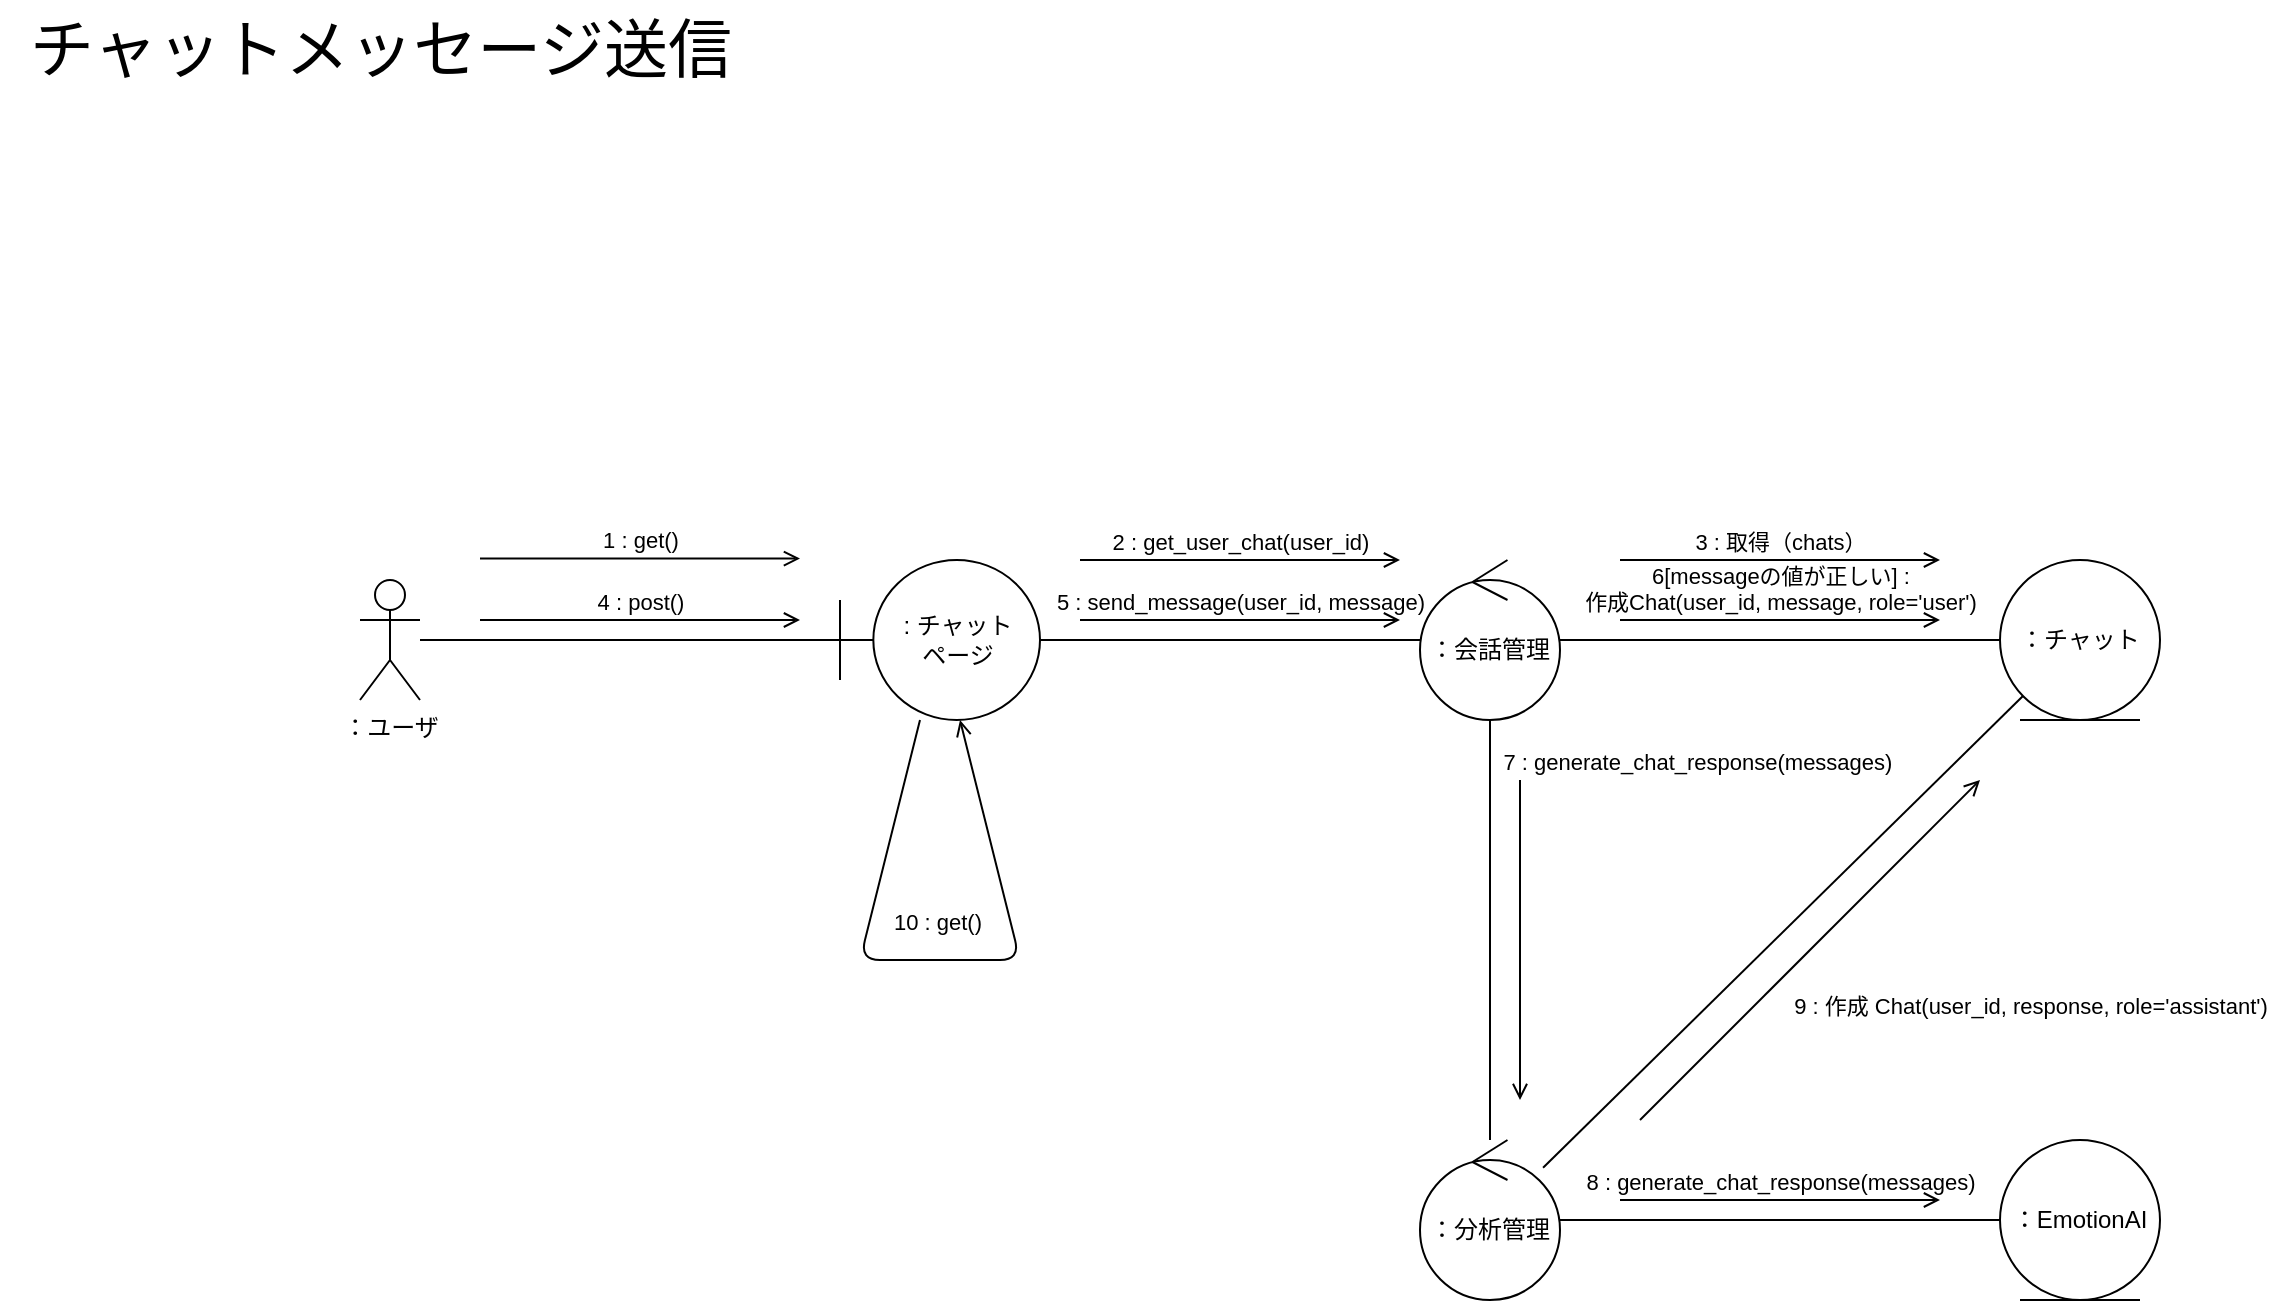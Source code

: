 <mxfile scale="5" border="10">
    <diagram id="8L9aVejFhc21wHGrLeon" name="ページ1">
        <mxGraphModel dx="1091" dy="1161" grid="1" gridSize="10" guides="1" tooltips="1" connect="1" arrows="1" fold="1" page="1" pageScale="1" pageWidth="1169" pageHeight="827" background="#ffffff" math="0" shadow="0">
            <root>
                <mxCell id="0"/>
                <mxCell id="1" parent="0"/>
                <mxCell id="49" value="：チャット" style="ellipse;shape=umlEntity;whiteSpace=wrap;html=1;" parent="1" vertex="1">
                    <mxGeometry x="1010" y="290" width="80" height="80" as="geometry"/>
                </mxCell>
                <mxCell id="73" style="edgeStyle=none;html=1;entryX=0;entryY=0.5;entryDx=0;entryDy=0;endArrow=none;endFill=0;" parent="1" source="53" target="49" edge="1">
                    <mxGeometry relative="1" as="geometry"/>
                </mxCell>
                <mxCell id="88" style="edgeStyle=none;html=1;endArrow=none;endFill=0;" edge="1" parent="1" source="53" target="86">
                    <mxGeometry relative="1" as="geometry"/>
                </mxCell>
                <mxCell id="53" value="：会話管理" style="ellipse;shape=umlControl;whiteSpace=wrap;html=1;" parent="1" vertex="1">
                    <mxGeometry x="720" y="290" width="70" height="80" as="geometry"/>
                </mxCell>
                <mxCell id="72" style="edgeStyle=none;html=1;endArrow=none;endFill=0;" parent="1" source="58" target="53" edge="1">
                    <mxGeometry relative="1" as="geometry"/>
                </mxCell>
                <mxCell id="58" value=": チャット&lt;br&gt;ページ" style="shape=umlBoundary;whiteSpace=wrap;html=1;" parent="1" vertex="1">
                    <mxGeometry x="430" y="290" width="100" height="80" as="geometry"/>
                </mxCell>
                <mxCell id="71" style="edgeStyle=none;html=1;endArrow=none;endFill=0;" parent="1" source="69" target="58" edge="1">
                    <mxGeometry relative="1" as="geometry"/>
                </mxCell>
                <mxCell id="69" value="：ユーザ" style="shape=umlActor;verticalLabelPosition=bottom;verticalAlign=top;html=1;outlineConnect=0;" parent="1" vertex="1">
                    <mxGeometry x="190" y="300" width="30" height="60" as="geometry"/>
                </mxCell>
                <mxCell id="76" value="1 : get()" style="html=1;verticalAlign=bottom;labelBackgroundColor=none;endArrow=open;endFill=0;" parent="1" edge="1">
                    <mxGeometry width="160" relative="1" as="geometry">
                        <mxPoint x="250" y="289.31" as="sourcePoint"/>
                        <mxPoint x="410" y="289.31" as="targetPoint"/>
                        <mxPoint as="offset"/>
                    </mxGeometry>
                </mxCell>
                <mxCell id="78" value="2 : get_user_chat(user_id)" style="html=1;verticalAlign=bottom;labelBackgroundColor=none;endArrow=open;endFill=0;" parent="1" edge="1">
                    <mxGeometry width="160" relative="1" as="geometry">
                        <mxPoint x="550" y="290" as="sourcePoint"/>
                        <mxPoint x="710" y="290" as="targetPoint"/>
                        <mxPoint as="offset"/>
                    </mxGeometry>
                </mxCell>
                <mxCell id="79" value="3 : 取得（chats）" style="html=1;verticalAlign=bottom;labelBackgroundColor=none;endArrow=open;endFill=0;" parent="1" edge="1">
                    <mxGeometry width="160" relative="1" as="geometry">
                        <mxPoint x="820" y="290" as="sourcePoint"/>
                        <mxPoint x="980" y="290" as="targetPoint"/>
                        <mxPoint as="offset"/>
                    </mxGeometry>
                </mxCell>
                <mxCell id="80" value="10 :&amp;nbsp;get()&amp;nbsp;" style="html=1;verticalAlign=bottom;labelBackgroundColor=none;endArrow=open;endFill=0;" parent="1" edge="1" target="58" source="58">
                    <mxGeometry y="10" width="160" relative="1" as="geometry">
                        <mxPoint x="490" y="400" as="sourcePoint"/>
                        <mxPoint x="440" y="450" as="targetPoint"/>
                        <mxPoint as="offset"/>
                        <Array as="points">
                            <mxPoint x="520" y="490"/>
                        </Array>
                    </mxGeometry>
                </mxCell>
                <mxCell id="81" value="チャットメッセージ送信" style="text;html=1;align=center;verticalAlign=middle;resizable=0;points=[];autosize=1;strokeColor=none;fillColor=none;fontSize=32;" parent="1" vertex="1">
                    <mxGeometry x="10" y="10" width="380" height="50" as="geometry"/>
                </mxCell>
                <mxCell id="82" value="4 : post()" style="html=1;verticalAlign=bottom;labelBackgroundColor=none;endArrow=open;endFill=0;" edge="1" parent="1">
                    <mxGeometry width="160" relative="1" as="geometry">
                        <mxPoint x="250.0" y="320" as="sourcePoint"/>
                        <mxPoint x="410" y="320" as="targetPoint"/>
                        <mxPoint as="offset"/>
                    </mxGeometry>
                </mxCell>
                <mxCell id="84" value="5 : send_message(user_id, message)" style="html=1;verticalAlign=bottom;labelBackgroundColor=none;endArrow=open;endFill=0;" edge="1" parent="1">
                    <mxGeometry width="160" relative="1" as="geometry">
                        <mxPoint x="550" y="320" as="sourcePoint"/>
                        <mxPoint x="710" y="320" as="targetPoint"/>
                        <mxPoint as="offset"/>
                    </mxGeometry>
                </mxCell>
                <mxCell id="85" value="6[messageの値が正しい] : &lt;br&gt;作成Chat(user_id, message, role='user')" style="html=1;verticalAlign=bottom;labelBackgroundColor=none;endArrow=open;endFill=0;" edge="1" parent="1">
                    <mxGeometry width="160" relative="1" as="geometry">
                        <mxPoint x="820" y="320" as="sourcePoint"/>
                        <mxPoint x="980" y="320" as="targetPoint"/>
                        <mxPoint as="offset"/>
                    </mxGeometry>
                </mxCell>
                <mxCell id="91" style="edgeStyle=none;html=1;endArrow=none;endFill=0;" edge="1" parent="1" source="86" target="90">
                    <mxGeometry relative="1" as="geometry"/>
                </mxCell>
                <mxCell id="94" style="edgeStyle=none;html=1;endArrow=none;endFill=0;" edge="1" parent="1" source="86" target="49">
                    <mxGeometry relative="1" as="geometry"/>
                </mxCell>
                <mxCell id="86" value="：分析管理" style="ellipse;shape=umlControl;whiteSpace=wrap;html=1;" vertex="1" parent="1">
                    <mxGeometry x="720" y="580" width="70" height="80" as="geometry"/>
                </mxCell>
                <mxCell id="89" value="7 : generate_chat_response(messages)&amp;nbsp;" style="html=1;verticalAlign=bottom;labelBackgroundColor=none;endArrow=open;endFill=0;" edge="1" parent="1">
                    <mxGeometry x="-1" y="90" width="160" relative="1" as="geometry">
                        <mxPoint x="770" y="400" as="sourcePoint"/>
                        <mxPoint x="770" y="560" as="targetPoint"/>
                        <mxPoint as="offset"/>
                    </mxGeometry>
                </mxCell>
                <mxCell id="90" value="：EmotionAI" style="ellipse;shape=umlEntity;whiteSpace=wrap;html=1;" vertex="1" parent="1">
                    <mxGeometry x="1010" y="580" width="80" height="80" as="geometry"/>
                </mxCell>
                <mxCell id="93" value="8 : generate_chat_response(messages)" style="html=1;verticalAlign=bottom;labelBackgroundColor=none;endArrow=open;endFill=0;" edge="1" parent="1">
                    <mxGeometry width="160" relative="1" as="geometry">
                        <mxPoint x="820.0" y="610" as="sourcePoint"/>
                        <mxPoint x="980.0" y="610" as="targetPoint"/>
                        <mxPoint as="offset"/>
                    </mxGeometry>
                </mxCell>
                <mxCell id="95" value="9 : 作成 Chat(user_id, response, role='assistant')" style="html=1;verticalAlign=bottom;labelBackgroundColor=none;endArrow=open;endFill=0;" edge="1" parent="1">
                    <mxGeometry x="0.427" y="-104" width="160" relative="1" as="geometry">
                        <mxPoint x="830" y="570" as="sourcePoint"/>
                        <mxPoint x="1000" y="400" as="targetPoint"/>
                        <mxPoint as="offset"/>
                    </mxGeometry>
                </mxCell>
            </root>
        </mxGraphModel>
    </diagram>
</mxfile>
